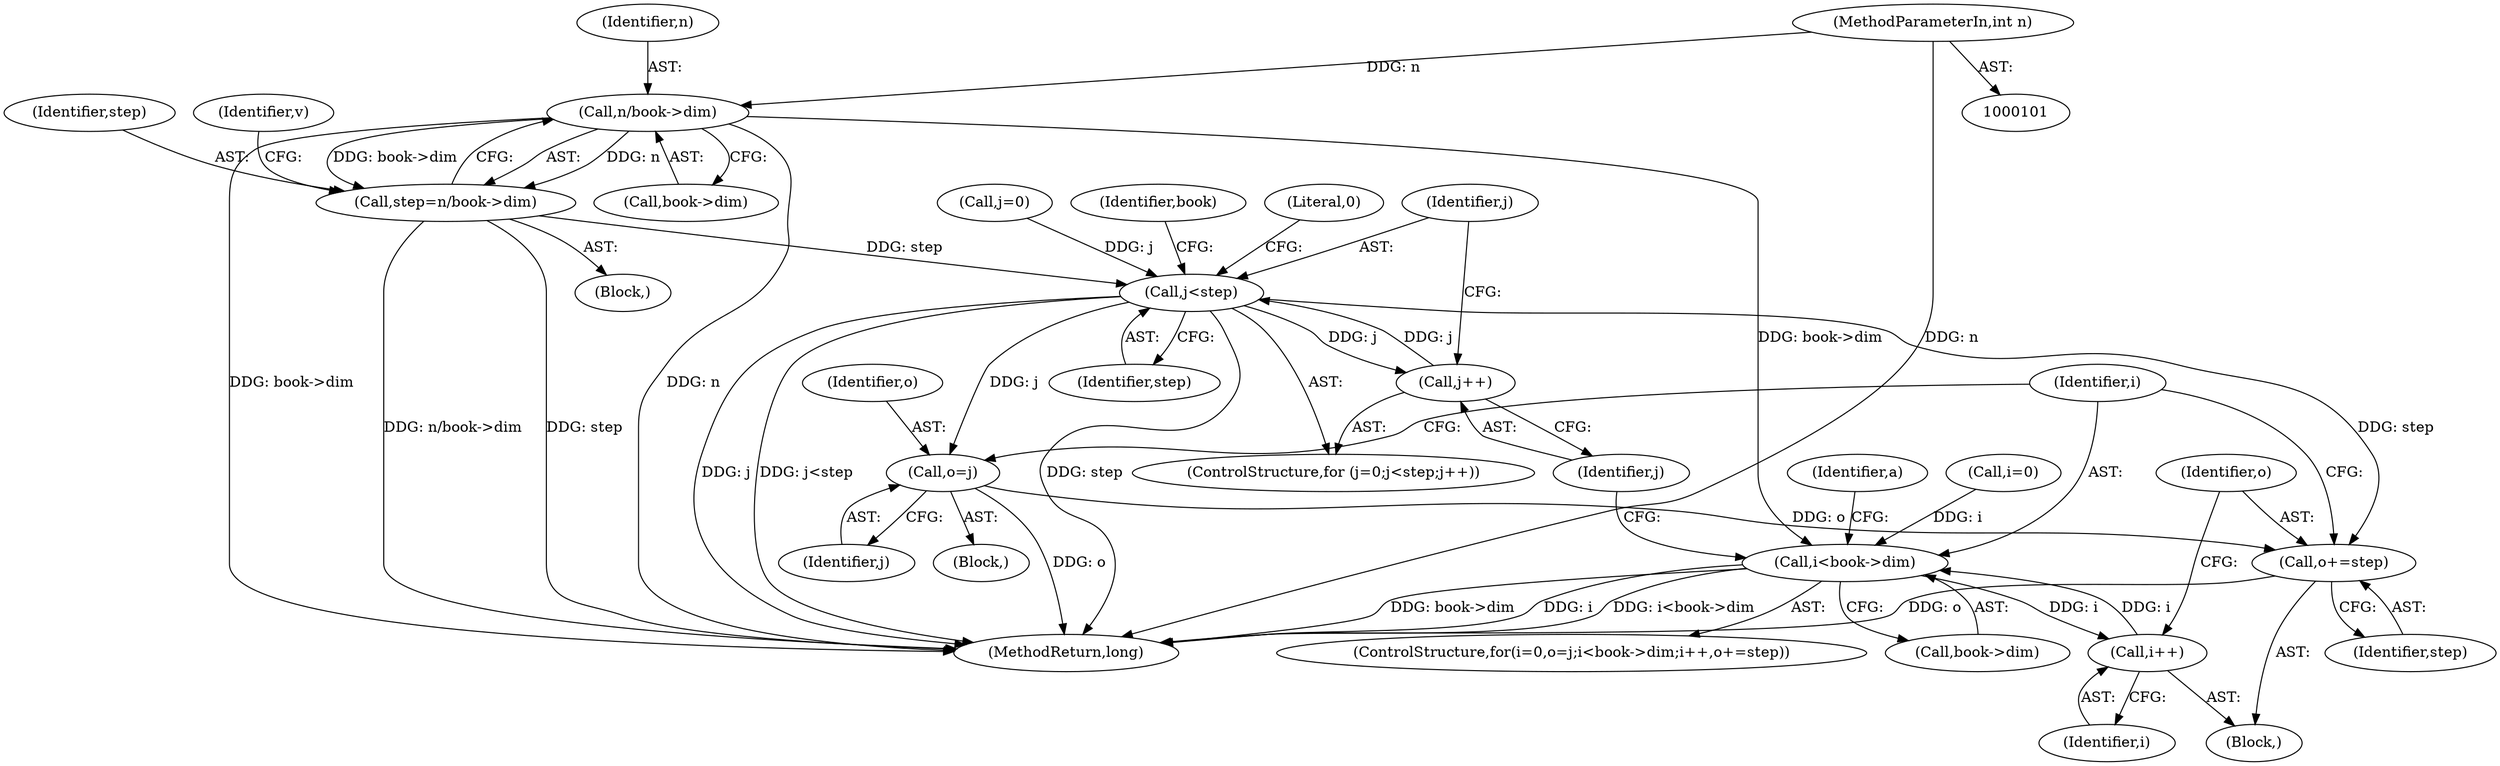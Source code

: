 digraph "1_Android_eeb4e45d5683f88488c083ecf142dc89bc3f0b47_6@pointer" {
"1000118" [label="(Call,n/book->dim)"];
"1000105" [label="(MethodParameterIn,int n)"];
"1000116" [label="(Call,step=n/book->dim)"];
"1000142" [label="(Call,j<step)"];
"1000145" [label="(Call,j++)"];
"1000162" [label="(Call,o=j)"];
"1000173" [label="(Call,o+=step)"];
"1000165" [label="(Call,i<book->dim)"];
"1000171" [label="(Call,i++)"];
"1000175" [label="(Identifier,step)"];
"1000157" [label="(ControlStructure,for(i=0,o=j;i<book->dim;i++,o+=step))"];
"1000162" [label="(Call,o=j)"];
"1000117" [label="(Identifier,step)"];
"1000119" [label="(Identifier,n)"];
"1000142" [label="(Call,j<step)"];
"1000105" [label="(MethodParameterIn,int n)"];
"1000138" [label="(ControlStructure,for (j=0;j<step;j++))"];
"1000163" [label="(Identifier,o)"];
"1000173" [label="(Call,o+=step)"];
"1000118" [label="(Call,n/book->dim)"];
"1000170" [label="(Block,)"];
"1000150" [label="(Identifier,book)"];
"1000164" [label="(Identifier,j)"];
"1000174" [label="(Identifier,o)"];
"1000165" [label="(Call,i<book->dim)"];
"1000185" [label="(MethodReturn,long)"];
"1000145" [label="(Call,j++)"];
"1000184" [label="(Literal,0)"];
"1000178" [label="(Identifier,a)"];
"1000125" [label="(Identifier,v)"];
"1000158" [label="(Block,)"];
"1000116" [label="(Call,step=n/book->dim)"];
"1000139" [label="(Call,j=0)"];
"1000120" [label="(Call,book->dim)"];
"1000167" [label="(Call,book->dim)"];
"1000114" [label="(Block,)"];
"1000146" [label="(Identifier,j)"];
"1000171" [label="(Call,i++)"];
"1000166" [label="(Identifier,i)"];
"1000143" [label="(Identifier,j)"];
"1000159" [label="(Call,i=0)"];
"1000172" [label="(Identifier,i)"];
"1000144" [label="(Identifier,step)"];
"1000118" -> "1000116"  [label="AST: "];
"1000118" -> "1000120"  [label="CFG: "];
"1000119" -> "1000118"  [label="AST: "];
"1000120" -> "1000118"  [label="AST: "];
"1000116" -> "1000118"  [label="CFG: "];
"1000118" -> "1000185"  [label="DDG: n"];
"1000118" -> "1000185"  [label="DDG: book->dim"];
"1000118" -> "1000116"  [label="DDG: n"];
"1000118" -> "1000116"  [label="DDG: book->dim"];
"1000105" -> "1000118"  [label="DDG: n"];
"1000118" -> "1000165"  [label="DDG: book->dim"];
"1000105" -> "1000101"  [label="AST: "];
"1000105" -> "1000185"  [label="DDG: n"];
"1000116" -> "1000114"  [label="AST: "];
"1000117" -> "1000116"  [label="AST: "];
"1000125" -> "1000116"  [label="CFG: "];
"1000116" -> "1000185"  [label="DDG: n/book->dim"];
"1000116" -> "1000185"  [label="DDG: step"];
"1000116" -> "1000142"  [label="DDG: step"];
"1000142" -> "1000138"  [label="AST: "];
"1000142" -> "1000144"  [label="CFG: "];
"1000143" -> "1000142"  [label="AST: "];
"1000144" -> "1000142"  [label="AST: "];
"1000150" -> "1000142"  [label="CFG: "];
"1000184" -> "1000142"  [label="CFG: "];
"1000142" -> "1000185"  [label="DDG: j<step"];
"1000142" -> "1000185"  [label="DDG: step"];
"1000142" -> "1000185"  [label="DDG: j"];
"1000139" -> "1000142"  [label="DDG: j"];
"1000145" -> "1000142"  [label="DDG: j"];
"1000142" -> "1000145"  [label="DDG: j"];
"1000142" -> "1000162"  [label="DDG: j"];
"1000142" -> "1000173"  [label="DDG: step"];
"1000145" -> "1000138"  [label="AST: "];
"1000145" -> "1000146"  [label="CFG: "];
"1000146" -> "1000145"  [label="AST: "];
"1000143" -> "1000145"  [label="CFG: "];
"1000162" -> "1000158"  [label="AST: "];
"1000162" -> "1000164"  [label="CFG: "];
"1000163" -> "1000162"  [label="AST: "];
"1000164" -> "1000162"  [label="AST: "];
"1000166" -> "1000162"  [label="CFG: "];
"1000162" -> "1000185"  [label="DDG: o"];
"1000162" -> "1000173"  [label="DDG: o"];
"1000173" -> "1000170"  [label="AST: "];
"1000173" -> "1000175"  [label="CFG: "];
"1000174" -> "1000173"  [label="AST: "];
"1000175" -> "1000173"  [label="AST: "];
"1000166" -> "1000173"  [label="CFG: "];
"1000173" -> "1000185"  [label="DDG: o"];
"1000165" -> "1000157"  [label="AST: "];
"1000165" -> "1000167"  [label="CFG: "];
"1000166" -> "1000165"  [label="AST: "];
"1000167" -> "1000165"  [label="AST: "];
"1000178" -> "1000165"  [label="CFG: "];
"1000146" -> "1000165"  [label="CFG: "];
"1000165" -> "1000185"  [label="DDG: i"];
"1000165" -> "1000185"  [label="DDG: book->dim"];
"1000165" -> "1000185"  [label="DDG: i<book->dim"];
"1000171" -> "1000165"  [label="DDG: i"];
"1000159" -> "1000165"  [label="DDG: i"];
"1000165" -> "1000171"  [label="DDG: i"];
"1000171" -> "1000170"  [label="AST: "];
"1000171" -> "1000172"  [label="CFG: "];
"1000172" -> "1000171"  [label="AST: "];
"1000174" -> "1000171"  [label="CFG: "];
}
